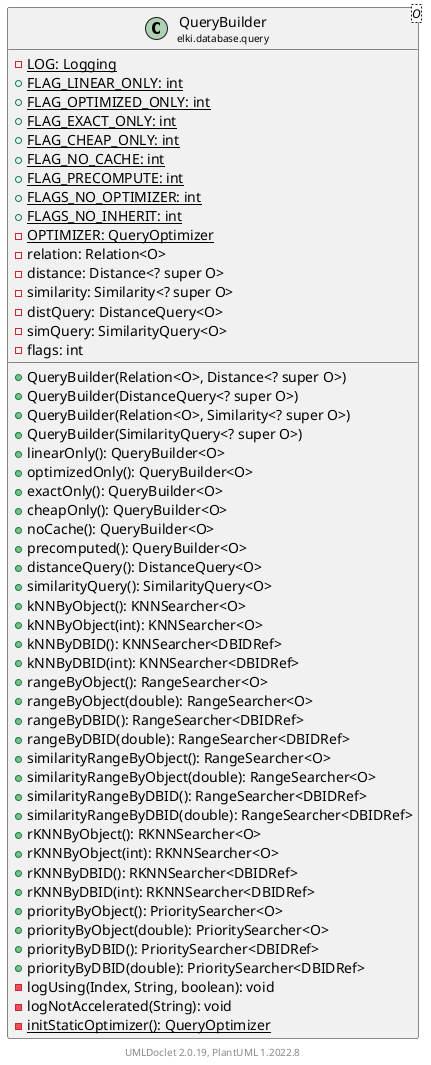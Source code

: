 @startuml
    remove .*\.(Instance|Par|Parameterizer|Factory)$
    set namespaceSeparator none
    hide empty fields
    hide empty methods

    class "<size:14>QueryBuilder\n<size:10>elki.database.query" as elki.database.query.QueryBuilder<O> [[QueryBuilder.html]] {
        {static} -LOG: Logging
        {static} +FLAG_LINEAR_ONLY: int
        {static} +FLAG_OPTIMIZED_ONLY: int
        {static} +FLAG_EXACT_ONLY: int
        {static} +FLAG_CHEAP_ONLY: int
        {static} +FLAG_NO_CACHE: int
        {static} +FLAG_PRECOMPUTE: int
        {static} +FLAGS_NO_OPTIMIZER: int
        {static} +FLAGS_NO_INHERIT: int
        {static} -OPTIMIZER: QueryOptimizer
        -relation: Relation<O>
        -distance: Distance<? super O>
        -similarity: Similarity<? super O>
        -distQuery: DistanceQuery<O>
        -simQuery: SimilarityQuery<O>
        -flags: int
        +QueryBuilder(Relation<O>, Distance<? super O>)
        +QueryBuilder(DistanceQuery<? super O>)
        +QueryBuilder(Relation<O>, Similarity<? super O>)
        +QueryBuilder(SimilarityQuery<? super O>)
        +linearOnly(): QueryBuilder<O>
        +optimizedOnly(): QueryBuilder<O>
        +exactOnly(): QueryBuilder<O>
        +cheapOnly(): QueryBuilder<O>
        +noCache(): QueryBuilder<O>
        +precomputed(): QueryBuilder<O>
        +distanceQuery(): DistanceQuery<O>
        +similarityQuery(): SimilarityQuery<O>
        +kNNByObject(): KNNSearcher<O>
        +kNNByObject(int): KNNSearcher<O>
        +kNNByDBID(): KNNSearcher<DBIDRef>
        +kNNByDBID(int): KNNSearcher<DBIDRef>
        +rangeByObject(): RangeSearcher<O>
        +rangeByObject(double): RangeSearcher<O>
        +rangeByDBID(): RangeSearcher<DBIDRef>
        +rangeByDBID(double): RangeSearcher<DBIDRef>
        +similarityRangeByObject(): RangeSearcher<O>
        +similarityRangeByObject(double): RangeSearcher<O>
        +similarityRangeByDBID(): RangeSearcher<DBIDRef>
        +similarityRangeByDBID(double): RangeSearcher<DBIDRef>
        +rKNNByObject(): RKNNSearcher<O>
        +rKNNByObject(int): RKNNSearcher<O>
        +rKNNByDBID(): RKNNSearcher<DBIDRef>
        +rKNNByDBID(int): RKNNSearcher<DBIDRef>
        +priorityByObject(): PrioritySearcher<O>
        +priorityByObject(double): PrioritySearcher<O>
        +priorityByDBID(): PrioritySearcher<DBIDRef>
        +priorityByDBID(double): PrioritySearcher<DBIDRef>
        -logUsing(Index, String, boolean): void
        -logNotAccelerated(String): void
        {static} -initStaticOptimizer(): QueryOptimizer
    }

    center footer UMLDoclet 2.0.19, PlantUML 1.2022.8
@enduml
